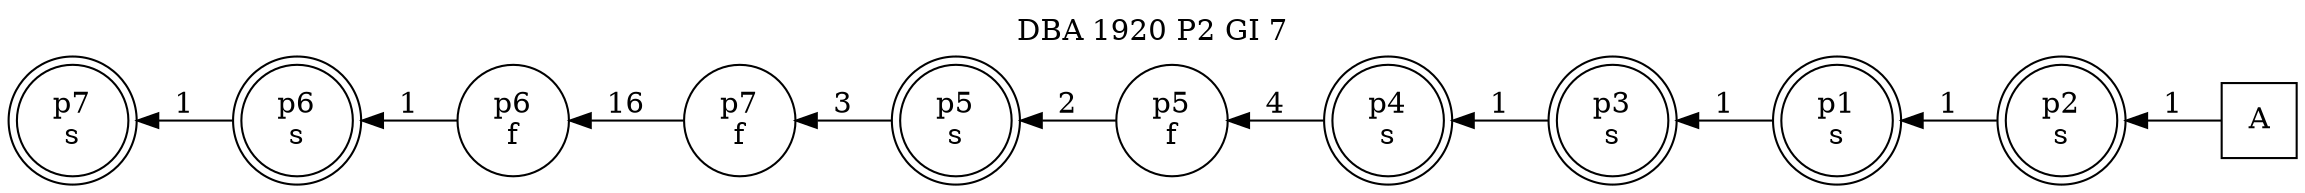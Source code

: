 digraph DBA_1920_P2_GI_7_GOOD {
labelloc="tl"
label= " DBA 1920 P2 GI 7 "
rankdir="RL";
"A" [shape="square" label="A"]
"p2_s" [shape="doublecircle" label="p2
s"]
"p1_s" [shape="doublecircle" label="p1
s"]
"p3_s" [shape="doublecircle" label="p3
s"]
"p4_s" [shape="doublecircle" label="p4
s"]
"p5_f" [shape="circle" label="p5
f"]
"p5_s" [shape="doublecircle" label="p5
s"]
"p7_f" [shape="circle" label="p7
f"]
"p6_f" [shape="circle" label="p6
f"]
"p6_s" [shape="doublecircle" label="p6
s"]
"p7_s" [shape="doublecircle" label="p7
s"]
"A" -> "p2_s" [ label=1]
"p2_s" -> "p1_s" [ label=1]
"p1_s" -> "p3_s" [ label=1]
"p3_s" -> "p4_s" [ label=1]
"p4_s" -> "p5_f" [ label=4]
"p5_f" -> "p5_s" [ label=2]
"p5_s" -> "p7_f" [ label=3]
"p7_f" -> "p6_f" [ label=16]
"p6_f" -> "p6_s" [ label=1]
"p6_s" -> "p7_s" [ label=1]
}
